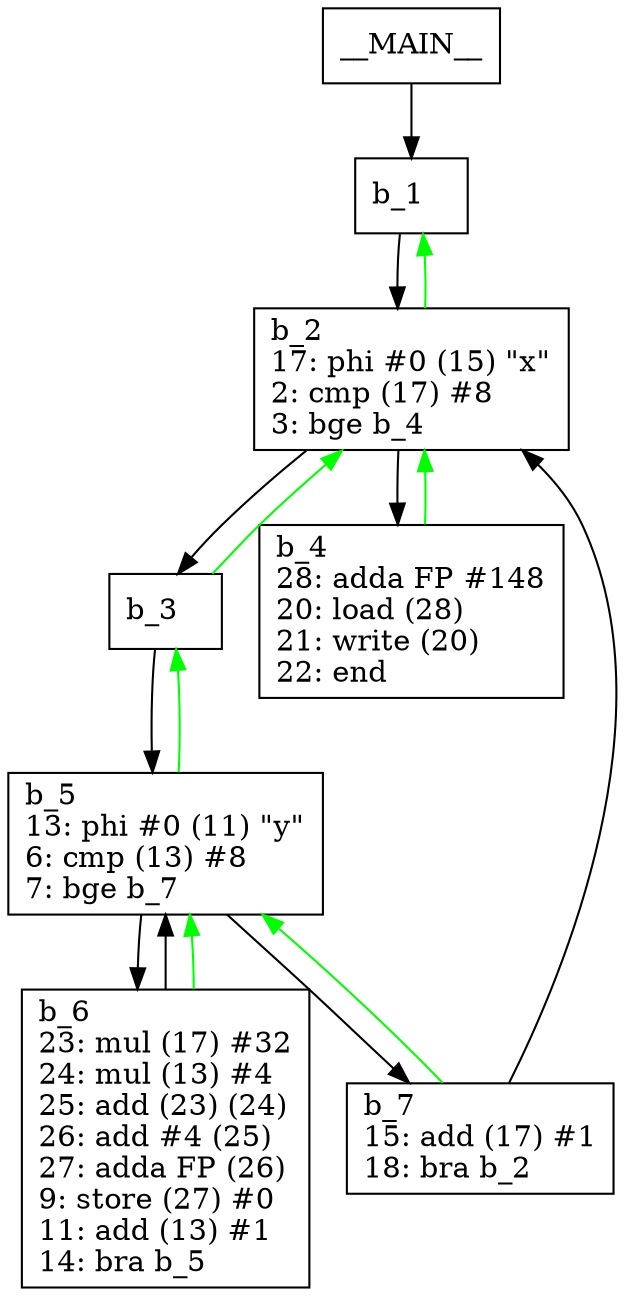 digraph Computation {
node [shape=box];
__MAIN__ -> b_1;
b_1 [label="b_1\l"]
b_1 -> b_2;
b_2 [label="b_2\l17: phi #0 (15) \"x\"\l2: cmp (17) #8\l3: bge b_4\l"]
b_2 -> b_3;
b_3 [label="b_3\l"]
b_3 -> b_5;
b_5 [label="b_5\l13: phi #0 (11) \"y\"\l6: cmp (13) #8\l7: bge b_7\l"]
b_5 -> b_6;
b_6 [label="b_6\l23: mul (17) #32\l24: mul (13) #4\l25: add (23) (24)\l26: add #4 (25)\l27: adda FP (26)\l9: store (27) #0\l11: add (13) #1\l14: bra b_5\l"]
b_6 -> b_5;
b_6 -> b_5[color="green"];
b_5 -> b_7;
b_7 [label="b_7\l15: add (17) #1\l18: bra b_2\l"]
b_7 -> b_2;
b_7 -> b_5[color="green"];
b_5 -> b_3[color="green"];
b_3 -> b_2[color="green"];
b_2 -> b_4;
b_4 [label="b_4\l28: adda FP #148\l20: load (28)\l21: write (20)\l22: end\l"]
b_4 -> b_2[color="green"];
b_2 -> b_1[color="green"];
}